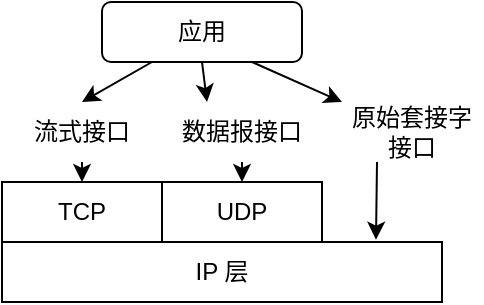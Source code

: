 <mxfile version="26.0.16">
  <diagram name="第 1 页" id="hyp-ymWGc_GHoTFacs84">
    <mxGraphModel dx="577" dy="528" grid="1" gridSize="10" guides="1" tooltips="1" connect="1" arrows="1" fold="1" page="1" pageScale="1" pageWidth="827" pageHeight="1169" math="0" shadow="0">
      <root>
        <mxCell id="0" />
        <mxCell id="1" parent="0" />
        <mxCell id="ICEKKCexZH_xRLwsfnod-1" value="应用" style="rounded=1;whiteSpace=wrap;html=1;" vertex="1" parent="1">
          <mxGeometry x="250" y="80" width="100" height="30" as="geometry" />
        </mxCell>
        <mxCell id="ICEKKCexZH_xRLwsfnod-3" value="TCP" style="rounded=0;whiteSpace=wrap;html=1;" vertex="1" parent="1">
          <mxGeometry x="200" y="170" width="80" height="30" as="geometry" />
        </mxCell>
        <mxCell id="ICEKKCexZH_xRLwsfnod-4" value="UDP" style="rounded=0;whiteSpace=wrap;html=1;" vertex="1" parent="1">
          <mxGeometry x="280" y="170" width="80" height="30" as="geometry" />
        </mxCell>
        <mxCell id="ICEKKCexZH_xRLwsfnod-5" value="IP 层" style="rounded=0;whiteSpace=wrap;html=1;" vertex="1" parent="1">
          <mxGeometry x="200" y="200" width="220" height="30" as="geometry" />
        </mxCell>
        <mxCell id="ICEKKCexZH_xRLwsfnod-7" value="流式接口" style="text;html=1;align=center;verticalAlign=middle;whiteSpace=wrap;rounded=0;" vertex="1" parent="1">
          <mxGeometry x="210" y="130" width="60" height="30" as="geometry" />
        </mxCell>
        <mxCell id="ICEKKCexZH_xRLwsfnod-9" value="" style="endArrow=classic;html=1;rounded=0;exitX=0.25;exitY=1;exitDx=0;exitDy=0;entryX=0.5;entryY=0;entryDx=0;entryDy=0;" edge="1" parent="1" source="ICEKKCexZH_xRLwsfnod-1" target="ICEKKCexZH_xRLwsfnod-7">
          <mxGeometry width="50" height="50" relative="1" as="geometry">
            <mxPoint x="210" y="320" as="sourcePoint" />
            <mxPoint x="260" y="270" as="targetPoint" />
          </mxGeometry>
        </mxCell>
        <mxCell id="ICEKKCexZH_xRLwsfnod-10" value="" style="endArrow=classic;html=1;rounded=0;exitX=0.5;exitY=1;exitDx=0;exitDy=0;entryX=0.5;entryY=0;entryDx=0;entryDy=0;" edge="1" parent="1" source="ICEKKCexZH_xRLwsfnod-7" target="ICEKKCexZH_xRLwsfnod-3">
          <mxGeometry width="50" height="50" relative="1" as="geometry">
            <mxPoint x="260" y="330" as="sourcePoint" />
            <mxPoint x="310" y="280" as="targetPoint" />
          </mxGeometry>
        </mxCell>
        <mxCell id="ICEKKCexZH_xRLwsfnod-11" value="数据报接口" style="text;html=1;align=center;verticalAlign=middle;whiteSpace=wrap;rounded=0;" vertex="1" parent="1">
          <mxGeometry x="285" y="130" width="70" height="30" as="geometry" />
        </mxCell>
        <mxCell id="ICEKKCexZH_xRLwsfnod-12" value="" style="endArrow=classic;html=1;rounded=0;exitX=0.5;exitY=1;exitDx=0;exitDy=0;entryX=0.25;entryY=0;entryDx=0;entryDy=0;" edge="1" parent="1" source="ICEKKCexZH_xRLwsfnod-1" target="ICEKKCexZH_xRLwsfnod-11">
          <mxGeometry width="50" height="50" relative="1" as="geometry">
            <mxPoint x="220" y="370" as="sourcePoint" />
            <mxPoint x="270" y="320" as="targetPoint" />
          </mxGeometry>
        </mxCell>
        <mxCell id="ICEKKCexZH_xRLwsfnod-13" value="" style="endArrow=classic;html=1;rounded=0;exitX=0.5;exitY=1;exitDx=0;exitDy=0;entryX=0.5;entryY=0;entryDx=0;entryDy=0;" edge="1" parent="1" source="ICEKKCexZH_xRLwsfnod-11" target="ICEKKCexZH_xRLwsfnod-4">
          <mxGeometry width="50" height="50" relative="1" as="geometry">
            <mxPoint x="330" y="380" as="sourcePoint" />
            <mxPoint x="380" y="330" as="targetPoint" />
          </mxGeometry>
        </mxCell>
        <mxCell id="ICEKKCexZH_xRLwsfnod-14" value="原始套接字接口" style="text;html=1;align=center;verticalAlign=middle;whiteSpace=wrap;rounded=0;" vertex="1" parent="1">
          <mxGeometry x="370" y="130" width="70" height="30" as="geometry" />
        </mxCell>
        <mxCell id="ICEKKCexZH_xRLwsfnod-15" value="" style="endArrow=classic;html=1;rounded=0;exitX=0.75;exitY=1;exitDx=0;exitDy=0;entryX=0;entryY=0;entryDx=0;entryDy=0;" edge="1" parent="1" source="ICEKKCexZH_xRLwsfnod-1" target="ICEKKCexZH_xRLwsfnod-14">
          <mxGeometry width="50" height="50" relative="1" as="geometry">
            <mxPoint x="420" y="310" as="sourcePoint" />
            <mxPoint x="470" y="260" as="targetPoint" />
          </mxGeometry>
        </mxCell>
        <mxCell id="ICEKKCexZH_xRLwsfnod-16" style="edgeStyle=orthogonalEdgeStyle;rounded=0;orthogonalLoop=1;jettySize=auto;html=1;exitX=0.25;exitY=1;exitDx=0;exitDy=0;entryX=0.85;entryY=-0.038;entryDx=0;entryDy=0;entryPerimeter=0;" edge="1" parent="1" source="ICEKKCexZH_xRLwsfnod-14" target="ICEKKCexZH_xRLwsfnod-5">
          <mxGeometry relative="1" as="geometry" />
        </mxCell>
      </root>
    </mxGraphModel>
  </diagram>
</mxfile>
